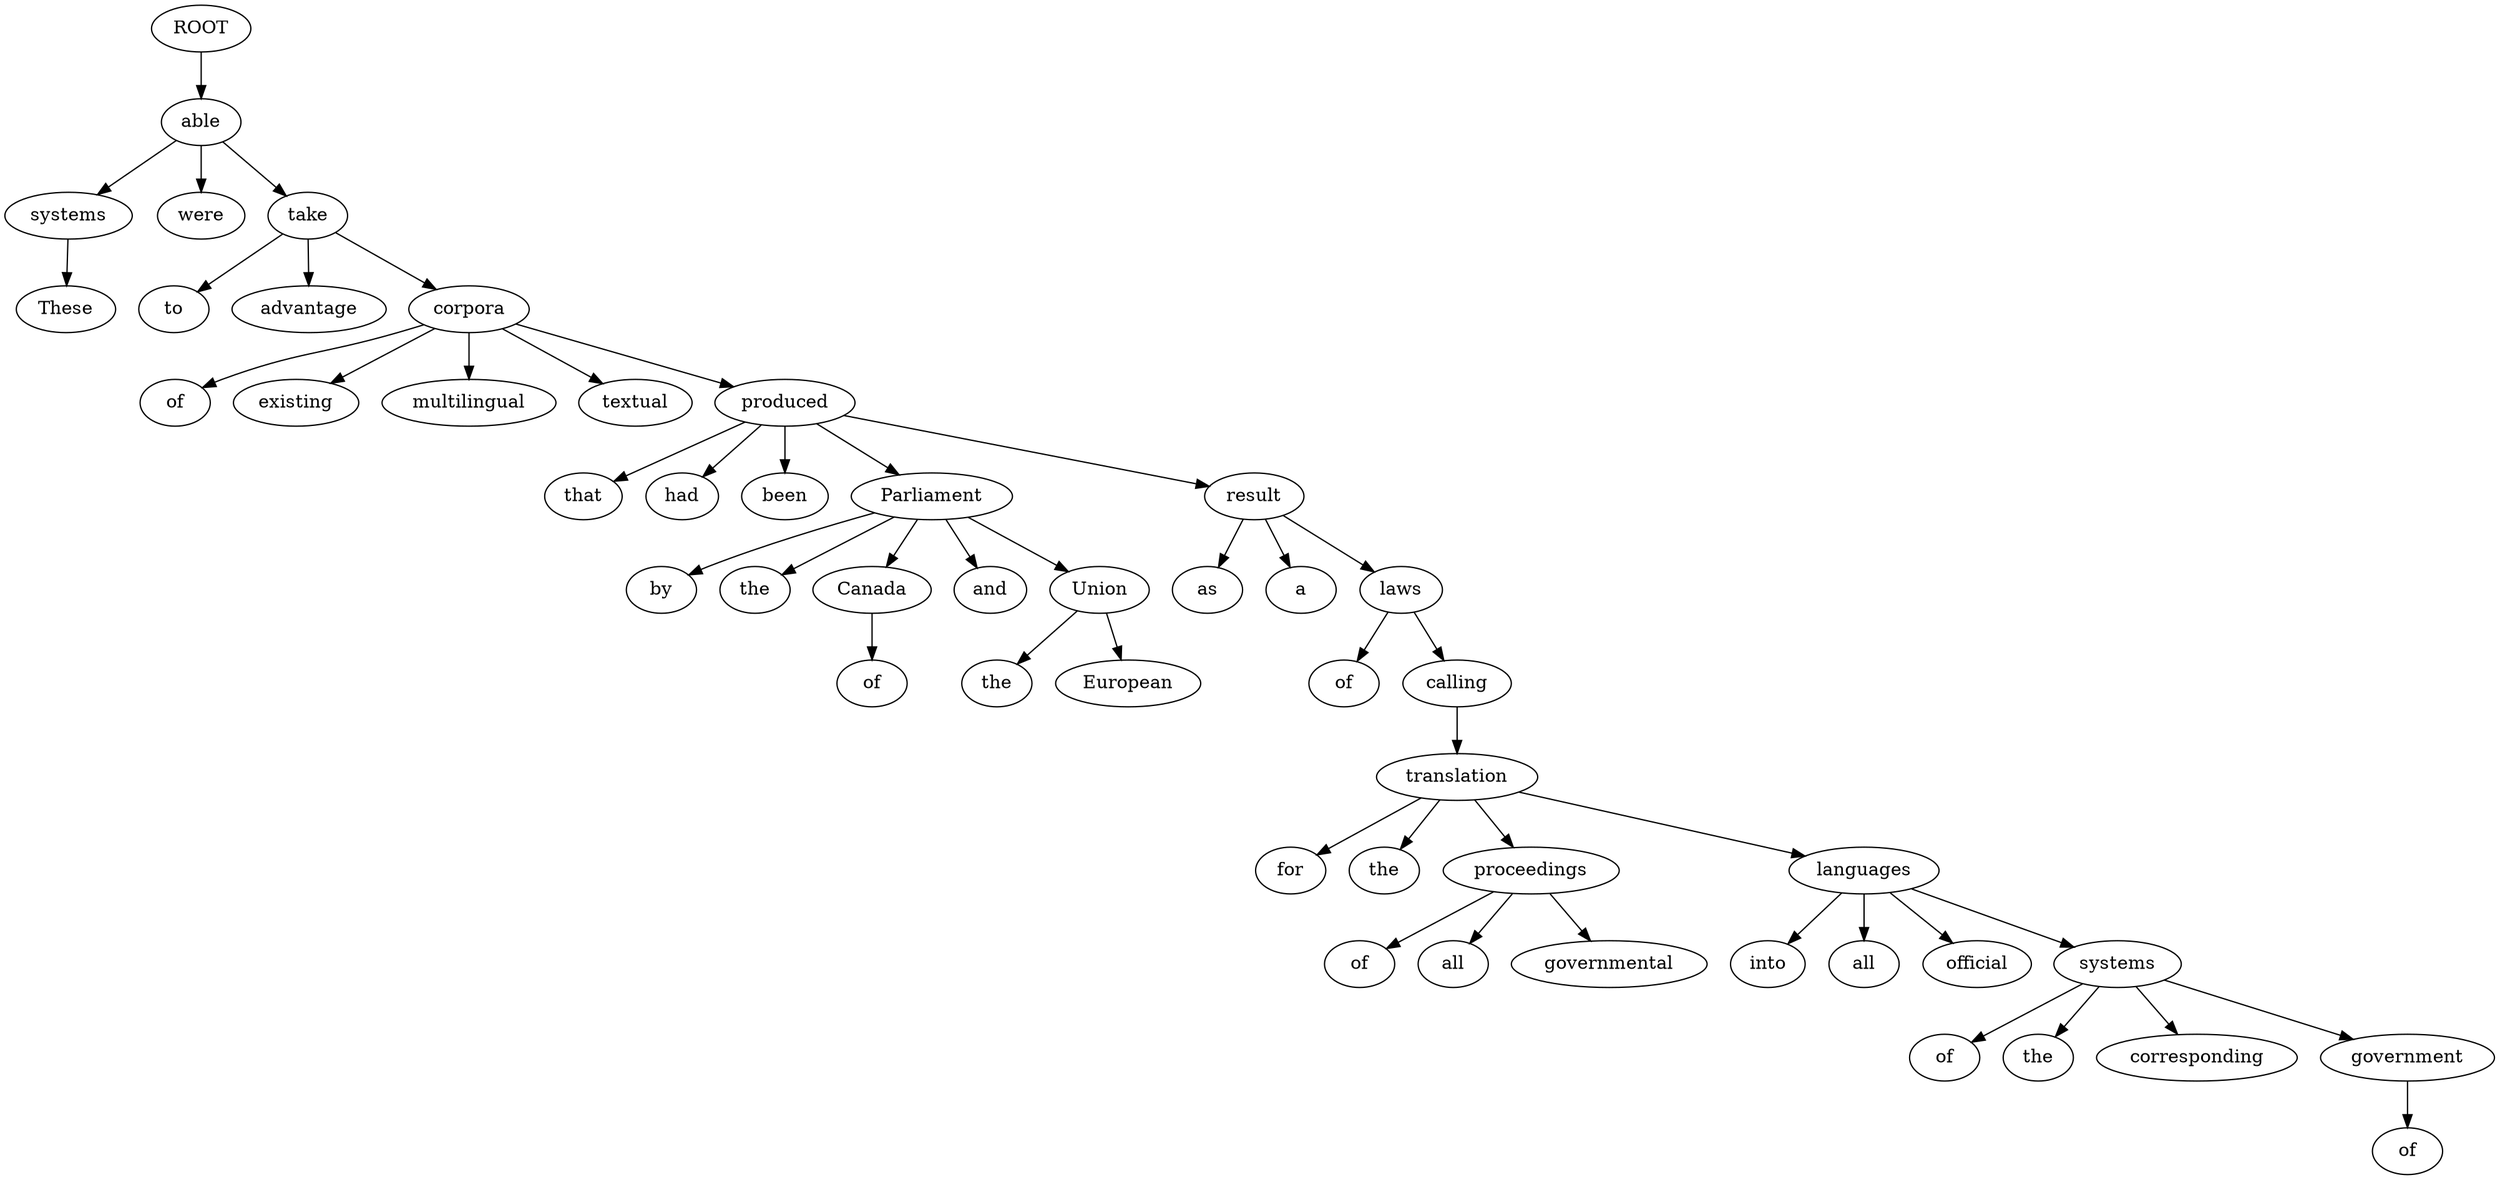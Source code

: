 digraph graph24 {
	node0 [label="ROOT"];
	node1 [label="These"];
	node2 [label="systems"];
	node3 [label="were"];
	node4 [label="able"];
	node5 [label="to"];
	node6 [label="take"];
	node7 [label="advantage"];
	node8 [label="of"];
	node9 [label="existing"];
	node10 [label="multilingual"];
	node11 [label="textual"];
	node12 [label="corpora"];
	node13 [label="that"];
	node14 [label="had"];
	node15 [label="been"];
	node16 [label="produced"];
	node17 [label="by"];
	node18 [label="the"];
	node19 [label="Parliament"];
	node20 [label="of"];
	node21 [label="Canada"];
	node22 [label="and"];
	node23 [label="the"];
	node24 [label="European"];
	node25 [label="Union"];
	node26 [label="as"];
	node27 [label="a"];
	node28 [label="result"];
	node29 [label="of"];
	node30 [label="laws"];
	node31 [label="calling"];
	node32 [label="for"];
	node33 [label="the"];
	node34 [label="translation"];
	node35 [label="of"];
	node36 [label="all"];
	node37 [label="governmental"];
	node38 [label="proceedings"];
	node39 [label="into"];
	node40 [label="all"];
	node41 [label="official"];
	node42 [label="languages"];
	node43 [label="of"];
	node44 [label="the"];
	node45 [label="corresponding"];
	node46 [label="systems"];
	node47 [label="of"];
	node48 [label="government"];
	node0 -> node4;
	node2 -> node1;
	node4 -> node2;
	node4 -> node3;
	node6 -> node5;
	node4 -> node6;
	node6 -> node7;
	node12 -> node8;
	node12 -> node9;
	node12 -> node10;
	node12 -> node11;
	node6 -> node12;
	node16 -> node13;
	node16 -> node14;
	node16 -> node15;
	node12 -> node16;
	node19 -> node17;
	node19 -> node18;
	node16 -> node19;
	node21 -> node20;
	node19 -> node21;
	node19 -> node22;
	node25 -> node23;
	node25 -> node24;
	node19 -> node25;
	node28 -> node26;
	node28 -> node27;
	node16 -> node28;
	node30 -> node29;
	node28 -> node30;
	node30 -> node31;
	node34 -> node32;
	node34 -> node33;
	node31 -> node34;
	node38 -> node35;
	node38 -> node36;
	node38 -> node37;
	node34 -> node38;
	node42 -> node39;
	node42 -> node40;
	node42 -> node41;
	node34 -> node42;
	node46 -> node43;
	node46 -> node44;
	node46 -> node45;
	node42 -> node46;
	node48 -> node47;
	node46 -> node48;
}
